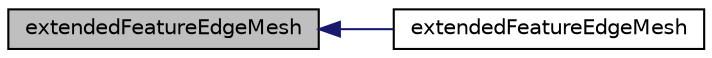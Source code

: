 digraph "extendedFeatureEdgeMesh"
{
  bgcolor="transparent";
  edge [fontname="Helvetica",fontsize="10",labelfontname="Helvetica",labelfontsize="10"];
  node [fontname="Helvetica",fontsize="10",shape=record];
  rankdir="LR";
  Node1 [label="extendedFeatureEdgeMesh",height=0.2,width=0.4,color="black", fillcolor="grey75", style="filled", fontcolor="black"];
  Node1 -> Node2 [dir="back",color="midnightblue",fontsize="10",style="solid",fontname="Helvetica"];
  Node2 [label="extendedFeatureEdgeMesh",height=0.2,width=0.4,color="black",URL="$a00702.html#ac289bda383dd3d5028db3752939055e9",tooltip="Construct as copy. "];
}
